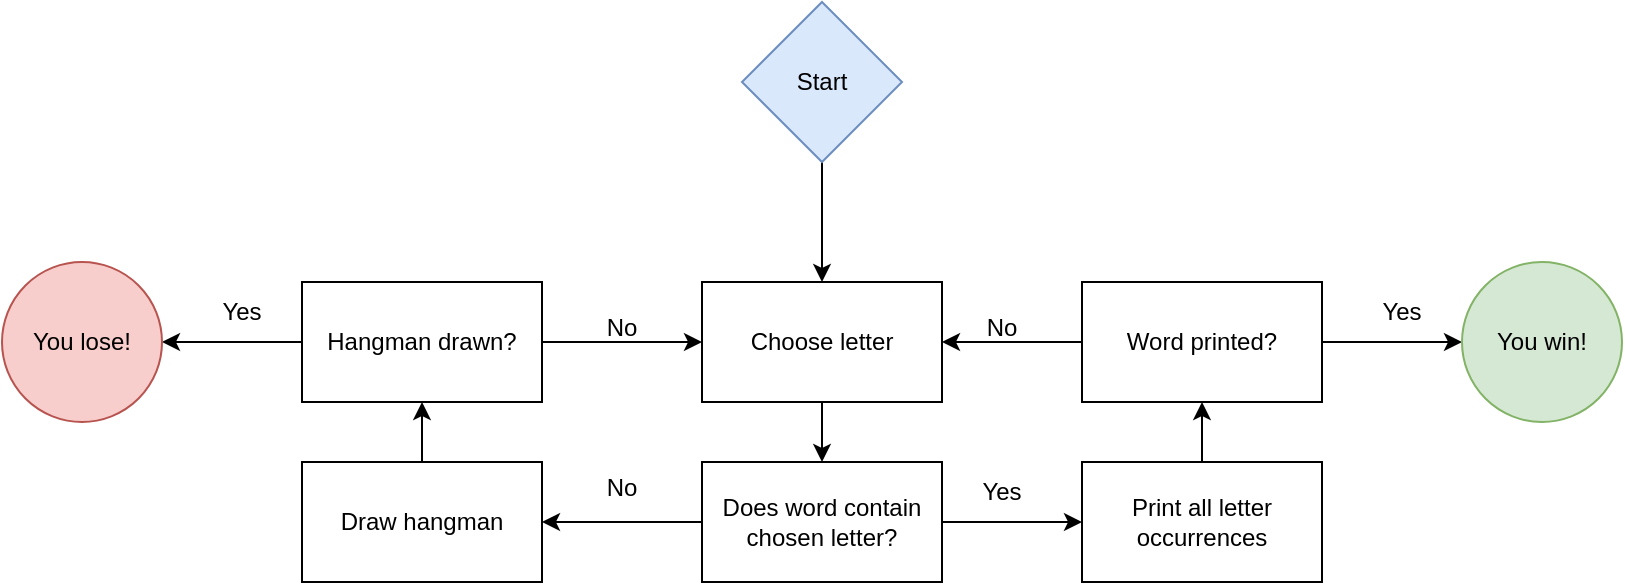 <mxfile version="24.5.4" type="device">
  <diagram name="Strona-1" id="ke0zeP9_6qtDcnPmMup2">
    <mxGraphModel dx="1877" dy="1734" grid="1" gridSize="10" guides="1" tooltips="1" connect="1" arrows="1" fold="1" page="1" pageScale="1" pageWidth="827" pageHeight="1169" math="0" shadow="0">
      <root>
        <mxCell id="0" />
        <mxCell id="1" parent="0" />
        <mxCell id="3XUEC35rVJZeK38Ts-iB-3" value="" style="edgeStyle=orthogonalEdgeStyle;rounded=0;orthogonalLoop=1;jettySize=auto;html=1;" edge="1" parent="1" source="3XUEC35rVJZeK38Ts-iB-1" target="3XUEC35rVJZeK38Ts-iB-2">
          <mxGeometry relative="1" as="geometry" />
        </mxCell>
        <mxCell id="3XUEC35rVJZeK38Ts-iB-1" value="Choose letter" style="whiteSpace=wrap;html=1;" vertex="1" parent="1">
          <mxGeometry x="310" y="70" width="120" height="60" as="geometry" />
        </mxCell>
        <mxCell id="3XUEC35rVJZeK38Ts-iB-5" value="" style="edgeStyle=orthogonalEdgeStyle;rounded=0;orthogonalLoop=1;jettySize=auto;html=1;" edge="1" parent="1" source="3XUEC35rVJZeK38Ts-iB-2" target="3XUEC35rVJZeK38Ts-iB-4">
          <mxGeometry relative="1" as="geometry" />
        </mxCell>
        <mxCell id="3XUEC35rVJZeK38Ts-iB-18" value="" style="edgeStyle=orthogonalEdgeStyle;rounded=0;orthogonalLoop=1;jettySize=auto;html=1;" edge="1" parent="1" source="3XUEC35rVJZeK38Ts-iB-2" target="3XUEC35rVJZeK38Ts-iB-17">
          <mxGeometry relative="1" as="geometry" />
        </mxCell>
        <mxCell id="3XUEC35rVJZeK38Ts-iB-2" value="Does word contain chosen letter?" style="whiteSpace=wrap;html=1;" vertex="1" parent="1">
          <mxGeometry x="310" y="160" width="120" height="60" as="geometry" />
        </mxCell>
        <mxCell id="3XUEC35rVJZeK38Ts-iB-10" value="" style="edgeStyle=orthogonalEdgeStyle;rounded=0;orthogonalLoop=1;jettySize=auto;html=1;" edge="1" parent="1" source="3XUEC35rVJZeK38Ts-iB-4" target="3XUEC35rVJZeK38Ts-iB-8">
          <mxGeometry relative="1" as="geometry" />
        </mxCell>
        <mxCell id="3XUEC35rVJZeK38Ts-iB-4" value="Draw hangman" style="whiteSpace=wrap;html=1;" vertex="1" parent="1">
          <mxGeometry x="110" y="160" width="120" height="60" as="geometry" />
        </mxCell>
        <mxCell id="3XUEC35rVJZeK38Ts-iB-6" value="&lt;div&gt;&lt;br&gt;&lt;/div&gt;&lt;div&gt;No&lt;/div&gt;" style="text;strokeColor=none;align=center;fillColor=none;html=1;verticalAlign=middle;whiteSpace=wrap;rounded=0;" vertex="1" parent="1">
          <mxGeometry x="240" y="150" width="60" height="30" as="geometry" />
        </mxCell>
        <mxCell id="3XUEC35rVJZeK38Ts-iB-9" style="edgeStyle=orthogonalEdgeStyle;rounded=0;orthogonalLoop=1;jettySize=auto;html=1;entryX=0;entryY=0.5;entryDx=0;entryDy=0;" edge="1" parent="1" source="3XUEC35rVJZeK38Ts-iB-8" target="3XUEC35rVJZeK38Ts-iB-1">
          <mxGeometry relative="1" as="geometry" />
        </mxCell>
        <mxCell id="3XUEC35rVJZeK38Ts-iB-13" value="" style="edgeStyle=orthogonalEdgeStyle;rounded=0;orthogonalLoop=1;jettySize=auto;html=1;" edge="1" parent="1" source="3XUEC35rVJZeK38Ts-iB-8" target="3XUEC35rVJZeK38Ts-iB-12">
          <mxGeometry relative="1" as="geometry" />
        </mxCell>
        <mxCell id="3XUEC35rVJZeK38Ts-iB-8" value="Hangman drawn?" style="whiteSpace=wrap;html=1;" vertex="1" parent="1">
          <mxGeometry x="110" y="70" width="120" height="60" as="geometry" />
        </mxCell>
        <mxCell id="3XUEC35rVJZeK38Ts-iB-11" value="&lt;div&gt;&lt;br&gt;&lt;/div&gt;&lt;div&gt;No&lt;/div&gt;" style="text;strokeColor=none;align=center;fillColor=none;html=1;verticalAlign=middle;whiteSpace=wrap;rounded=0;" vertex="1" parent="1">
          <mxGeometry x="240" y="70" width="60" height="30" as="geometry" />
        </mxCell>
        <mxCell id="3XUEC35rVJZeK38Ts-iB-12" value="You lose!" style="ellipse;whiteSpace=wrap;html=1;fillColor=#f8cecc;strokeColor=#b85450;" vertex="1" parent="1">
          <mxGeometry x="-40" y="60" width="80" height="80" as="geometry" />
        </mxCell>
        <mxCell id="3XUEC35rVJZeK38Ts-iB-14" value="&lt;div&gt;Yes&lt;/div&gt;" style="text;strokeColor=none;align=center;fillColor=none;html=1;verticalAlign=middle;whiteSpace=wrap;rounded=0;" vertex="1" parent="1">
          <mxGeometry x="50" y="70" width="60" height="30" as="geometry" />
        </mxCell>
        <mxCell id="3XUEC35rVJZeK38Ts-iB-16" value="" style="edgeStyle=orthogonalEdgeStyle;rounded=0;orthogonalLoop=1;jettySize=auto;html=1;" edge="1" parent="1" source="3XUEC35rVJZeK38Ts-iB-15" target="3XUEC35rVJZeK38Ts-iB-1">
          <mxGeometry relative="1" as="geometry" />
        </mxCell>
        <mxCell id="3XUEC35rVJZeK38Ts-iB-15" value="Start" style="rhombus;whiteSpace=wrap;html=1;fillColor=#dae8fc;strokeColor=#6c8ebf;" vertex="1" parent="1">
          <mxGeometry x="330" y="-70" width="80" height="80" as="geometry" />
        </mxCell>
        <mxCell id="3XUEC35rVJZeK38Ts-iB-22" value="" style="edgeStyle=orthogonalEdgeStyle;rounded=0;orthogonalLoop=1;jettySize=auto;html=1;" edge="1" parent="1" source="3XUEC35rVJZeK38Ts-iB-17" target="3XUEC35rVJZeK38Ts-iB-20">
          <mxGeometry relative="1" as="geometry" />
        </mxCell>
        <mxCell id="3XUEC35rVJZeK38Ts-iB-17" value="Print all letter occurrences" style="whiteSpace=wrap;html=1;" vertex="1" parent="1">
          <mxGeometry x="500" y="160" width="120" height="60" as="geometry" />
        </mxCell>
        <mxCell id="3XUEC35rVJZeK38Ts-iB-19" value="&lt;div&gt;Yes&lt;/div&gt;" style="text;strokeColor=none;align=center;fillColor=none;html=1;verticalAlign=middle;whiteSpace=wrap;rounded=0;" vertex="1" parent="1">
          <mxGeometry x="430" y="160" width="60" height="30" as="geometry" />
        </mxCell>
        <mxCell id="3XUEC35rVJZeK38Ts-iB-21" value="" style="edgeStyle=orthogonalEdgeStyle;rounded=0;orthogonalLoop=1;jettySize=auto;html=1;" edge="1" parent="1" source="3XUEC35rVJZeK38Ts-iB-20" target="3XUEC35rVJZeK38Ts-iB-1">
          <mxGeometry relative="1" as="geometry" />
        </mxCell>
        <mxCell id="3XUEC35rVJZeK38Ts-iB-25" value="" style="edgeStyle=orthogonalEdgeStyle;rounded=0;orthogonalLoop=1;jettySize=auto;html=1;" edge="1" parent="1" source="3XUEC35rVJZeK38Ts-iB-20" target="3XUEC35rVJZeK38Ts-iB-24">
          <mxGeometry relative="1" as="geometry" />
        </mxCell>
        <mxCell id="3XUEC35rVJZeK38Ts-iB-20" value="Word printed?" style="whiteSpace=wrap;html=1;" vertex="1" parent="1">
          <mxGeometry x="500" y="70" width="120" height="60" as="geometry" />
        </mxCell>
        <mxCell id="3XUEC35rVJZeK38Ts-iB-23" value="&lt;div&gt;&lt;br&gt;&lt;/div&gt;&lt;div&gt;No&lt;/div&gt;" style="text;strokeColor=none;align=center;fillColor=none;html=1;verticalAlign=middle;whiteSpace=wrap;rounded=0;" vertex="1" parent="1">
          <mxGeometry x="430" y="70" width="60" height="30" as="geometry" />
        </mxCell>
        <mxCell id="3XUEC35rVJZeK38Ts-iB-24" value="You win!" style="ellipse;whiteSpace=wrap;html=1;fillColor=#d5e8d4;strokeColor=#82b366;" vertex="1" parent="1">
          <mxGeometry x="690" y="60" width="80" height="80" as="geometry" />
        </mxCell>
        <mxCell id="3XUEC35rVJZeK38Ts-iB-26" value="&lt;div&gt;Yes&lt;/div&gt;" style="text;strokeColor=none;align=center;fillColor=none;html=1;verticalAlign=middle;whiteSpace=wrap;rounded=0;" vertex="1" parent="1">
          <mxGeometry x="630" y="70" width="60" height="30" as="geometry" />
        </mxCell>
      </root>
    </mxGraphModel>
  </diagram>
</mxfile>
